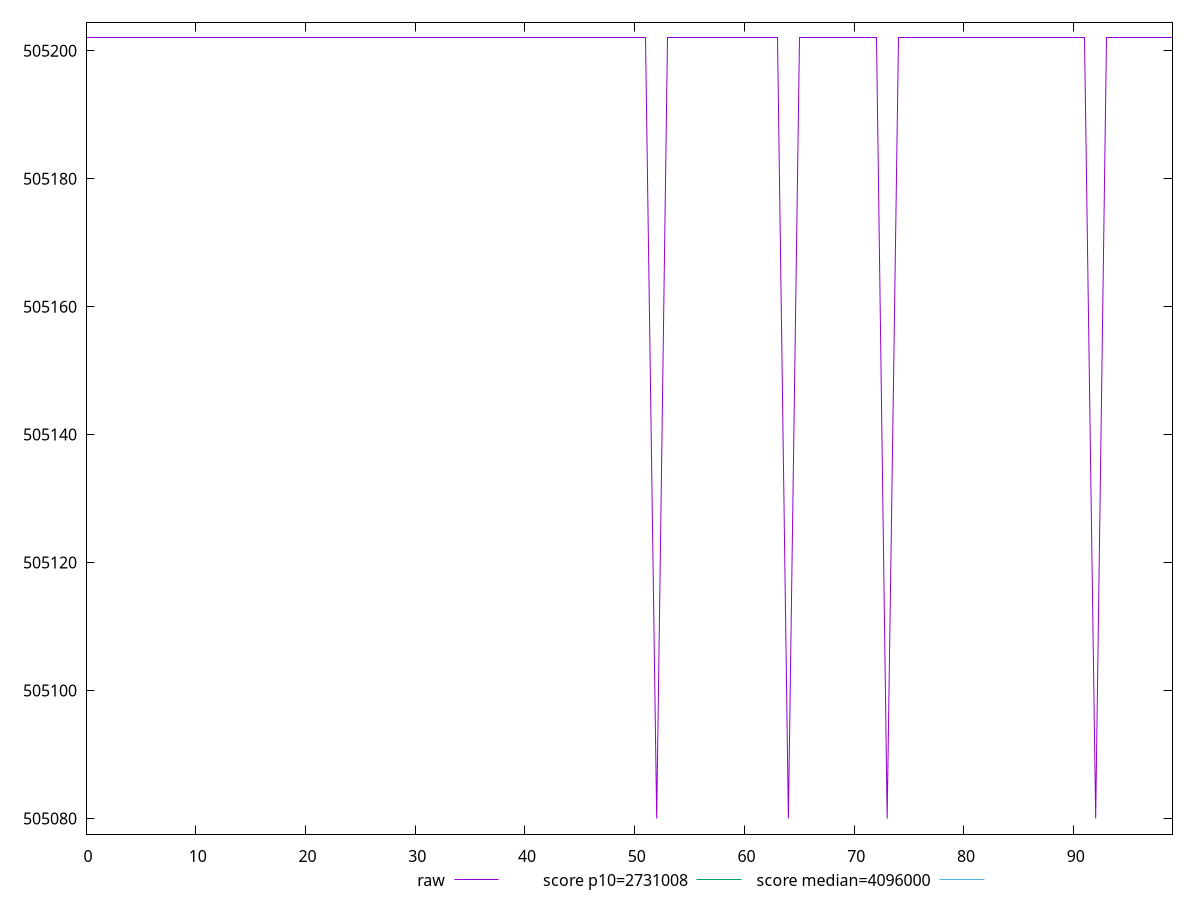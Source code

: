 reset

$raw <<EOF
0 505202
1 505202
2 505202
3 505202
4 505202
5 505202
6 505202
7 505202
8 505202
9 505202
10 505202
11 505202
12 505202
13 505202
14 505202
15 505202
16 505202
17 505202
18 505202
19 505202
20 505202
21 505202
22 505202
23 505202
24 505202
25 505202
26 505202
27 505202
28 505202
29 505202
30 505202
31 505202
32 505202
33 505202
34 505202
35 505202
36 505202
37 505202
38 505202
39 505202
40 505202
41 505202
42 505202
43 505202
44 505202
45 505202
46 505202
47 505202
48 505202
49 505202
50 505202
51 505202
52 505080
53 505202
54 505202
55 505202
56 505202
57 505202
58 505202
59 505202
60 505202
61 505202
62 505202
63 505202
64 505080
65 505202
66 505202
67 505202
68 505202
69 505202
70 505202
71 505202
72 505202
73 505080
74 505202
75 505202
76 505202
77 505202
78 505202
79 505202
80 505202
81 505202
82 505202
83 505202
84 505202
85 505202
86 505202
87 505202
88 505202
89 505202
90 505202
91 505202
92 505080
93 505202
94 505202
95 505202
96 505202
97 505202
98 505202
99 505202
EOF

set key outside below
set xrange [0:99]
set yrange [505077.56:505204.44]
set trange [505077.56:505204.44]
set terminal svg size 640, 500 enhanced background rgb 'white'
set output "report_00012_2021-02-09T11:01:39.952Z/total-byte-weight/samples/pages+cached+noadtech+nomedia/raw/values.svg"

plot $raw title "raw" with line, \
     2731008 title "score p10=2731008", \
     4096000 title "score median=4096000"

reset
